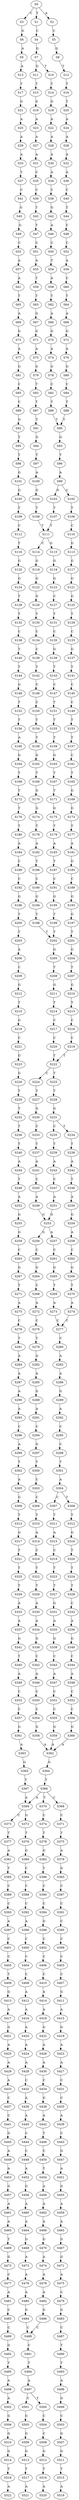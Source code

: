 strict digraph  {
	S0 -> S1 [ label = T ];
	S0 -> S2 [ label = A ];
	S0 -> S3 [ label = C ];
	S1 -> S4 [ label = C ];
	S2 -> S5 [ label = C ];
	S3 -> S6 [ label = G ];
	S4 -> S7 [ label = G ];
	S5 -> S8 [ label = G ];
	S6 -> S9 [ label = A ];
	S7 -> S10 [ label = T ];
	S7 -> S11 [ label = G ];
	S8 -> S12 [ label = T ];
	S9 -> S13 [ label = A ];
	S10 -> S14 [ label = T ];
	S11 -> S15 [ label = T ];
	S12 -> S16 [ label = T ];
	S13 -> S17 [ label = T ];
	S14 -> S18 [ label = G ];
	S15 -> S19 [ label = G ];
	S16 -> S20 [ label = T ];
	S17 -> S21 [ label = G ];
	S18 -> S22 [ label = A ];
	S19 -> S23 [ label = A ];
	S20 -> S24 [ label = A ];
	S21 -> S25 [ label = A ];
	S22 -> S26 [ label = A ];
	S23 -> S27 [ label = A ];
	S24 -> S28 [ label = A ];
	S25 -> S29 [ label = A ];
	S26 -> S30 [ label = A ];
	S27 -> S31 [ label = A ];
	S28 -> S32 [ label = A ];
	S29 -> S33 [ label = A ];
	S30 -> S34 [ label = A ];
	S31 -> S35 [ label = C ];
	S32 -> S36 [ label = A ];
	S33 -> S37 [ label = T ];
	S34 -> S38 [ label = C ];
	S35 -> S39 [ label = C ];
	S36 -> S40 [ label = C ];
	S37 -> S41 [ label = C ];
	S38 -> S42 [ label = G ];
	S39 -> S43 [ label = T ];
	S40 -> S44 [ label = T ];
	S41 -> S45 [ label = G ];
	S42 -> S46 [ label = A ];
	S43 -> S47 [ label = T ];
	S44 -> S48 [ label = C ];
	S45 -> S49 [ label = G ];
	S46 -> S50 [ label = C ];
	S47 -> S51 [ label = C ];
	S48 -> S52 [ label = C ];
	S49 -> S53 [ label = C ];
	S50 -> S54 [ label = T ];
	S51 -> S55 [ label = A ];
	S52 -> S56 [ label = A ];
	S53 -> S57 [ label = A ];
	S54 -> S58 [ label = A ];
	S55 -> S59 [ label = T ];
	S56 -> S60 [ label = C ];
	S57 -> S61 [ label = A ];
	S58 -> S62 [ label = T ];
	S59 -> S63 [ label = T ];
	S60 -> S64 [ label = T ];
	S61 -> S65 [ label = T ];
	S62 -> S66 [ label = A ];
	S63 -> S67 [ label = G ];
	S64 -> S68 [ label = A ];
	S65 -> S69 [ label = A ];
	S66 -> S70 [ label = G ];
	S67 -> S71 [ label = G ];
	S68 -> S72 [ label = G ];
	S69 -> S73 [ label = G ];
	S70 -> S74 [ label = A ];
	S71 -> S75 [ label = A ];
	S72 -> S76 [ label = A ];
	S73 -> S77 [ label = A ];
	S74 -> S78 [ label = G ];
	S75 -> S79 [ label = G ];
	S76 -> S80 [ label = G ];
	S77 -> S81 [ label = G ];
	S78 -> S82 [ label = C ];
	S79 -> S83 [ label = T ];
	S80 -> S84 [ label = C ];
	S81 -> S85 [ label = C ];
	S82 -> S86 [ label = T ];
	S83 -> S87 [ label = T ];
	S84 -> S88 [ label = T ];
	S85 -> S89 [ label = C ];
	S86 -> S90 [ label = T ];
	S87 -> S91 [ label = T ];
	S88 -> S90 [ label = T ];
	S89 -> S92 [ label = G ];
	S90 -> S93 [ label = G ];
	S91 -> S94 [ label = G ];
	S92 -> S95 [ label = T ];
	S93 -> S96 [ label = T ];
	S94 -> S97 [ label = T ];
	S95 -> S98 [ label = T ];
	S96 -> S99 [ label = A ];
	S97 -> S100 [ label = A ];
	S98 -> S101 [ label = G ];
	S99 -> S102 [ label = C ];
	S99 -> S103 [ label = G ];
	S100 -> S104 [ label = G ];
	S101 -> S105 [ label = G ];
	S102 -> S106 [ label = T ];
	S103 -> S107 [ label = T ];
	S104 -> S108 [ label = T ];
	S105 -> S109 [ label = T ];
	S106 -> S110 [ label = C ];
	S107 -> S111 [ label = T ];
	S108 -> S111 [ label = T ];
	S109 -> S112 [ label = C ];
	S110 -> S113 [ label = G ];
	S111 -> S114 [ label = C ];
	S111 -> S115 [ label = G ];
	S112 -> S116 [ label = T ];
	S113 -> S117 [ label = G ];
	S114 -> S118 [ label = G ];
	S115 -> S119 [ label = G ];
	S116 -> S120 [ label = G ];
	S117 -> S121 [ label = G ];
	S118 -> S122 [ label = G ];
	S119 -> S123 [ label = G ];
	S120 -> S124 [ label = G ];
	S121 -> S125 [ label = G ];
	S122 -> S126 [ label = G ];
	S123 -> S127 [ label = C ];
	S124 -> S128 [ label = T ];
	S125 -> S129 [ label = T ];
	S126 -> S130 [ label = T ];
	S127 -> S131 [ label = T ];
	S128 -> S132 [ label = T ];
	S129 -> S133 [ label = C ];
	S130 -> S134 [ label = C ];
	S131 -> S135 [ label = C ];
	S132 -> S136 [ label = C ];
	S133 -> S137 [ label = G ];
	S134 -> S138 [ label = C ];
	S135 -> S139 [ label = G ];
	S136 -> S140 [ label = T ];
	S137 -> S141 [ label = T ];
	S138 -> S142 [ label = T ];
	S139 -> S143 [ label = T ];
	S140 -> S144 [ label = T ];
	S141 -> S145 [ label = C ];
	S142 -> S146 [ label = C ];
	S143 -> S147 [ label = C ];
	S144 -> S148 [ label = G ];
	S145 -> S149 [ label = C ];
	S146 -> S150 [ label = C ];
	S147 -> S151 [ label = T ];
	S148 -> S152 [ label = T ];
	S149 -> S153 [ label = T ];
	S150 -> S154 [ label = T ];
	S151 -> S155 [ label = T ];
	S152 -> S156 [ label = T ];
	S153 -> S157 [ label = T ];
	S154 -> S158 [ label = T ];
	S155 -> S159 [ label = T ];
	S156 -> S160 [ label = A ];
	S157 -> S161 [ label = C ];
	S158 -> S162 [ label = G ];
	S159 -> S163 [ label = G ];
	S160 -> S164 [ label = G ];
	S161 -> S165 [ label = T ];
	S162 -> S166 [ label = T ];
	S163 -> S167 [ label = T ];
	S164 -> S168 [ label = T ];
	S165 -> S169 [ label = G ];
	S166 -> S170 [ label = G ];
	S167 -> S171 [ label = T ];
	S168 -> S172 [ label = T ];
	S169 -> S173 [ label = G ];
	S170 -> S174 [ label = G ];
	S171 -> S175 [ label = G ];
	S172 -> S176 [ label = T ];
	S173 -> S177 [ label = T ];
	S174 -> S178 [ label = T ];
	S175 -> S179 [ label = T ];
	S176 -> S180 [ label = T ];
	S177 -> S181 [ label = A ];
	S178 -> S182 [ label = A ];
	S179 -> S183 [ label = A ];
	S180 -> S184 [ label = A ];
	S181 -> S185 [ label = G ];
	S182 -> S186 [ label = T ];
	S183 -> S187 [ label = T ];
	S184 -> S188 [ label = C ];
	S185 -> S189 [ label = C ];
	S186 -> S190 [ label = C ];
	S187 -> S191 [ label = C ];
	S188 -> S192 [ label = C ];
	S189 -> S193 [ label = G ];
	S190 -> S194 [ label = G ];
	S191 -> S195 [ label = G ];
	S192 -> S196 [ label = G ];
	S193 -> S197 [ label = G ];
	S194 -> S198 [ label = T ];
	S195 -> S199 [ label = T ];
	S196 -> S200 [ label = T ];
	S197 -> S201 [ label = T ];
	S198 -> S202 [ label = T ];
	S199 -> S202 [ label = T ];
	S200 -> S203 [ label = T ];
	S201 -> S204 [ label = G ];
	S202 -> S205 [ label = G ];
	S203 -> S206 [ label = A ];
	S204 -> S207 [ label = T ];
	S205 -> S208 [ label = T ];
	S206 -> S209 [ label = C ];
	S207 -> S210 [ label = G ];
	S208 -> S211 [ label = G ];
	S209 -> S212 [ label = G ];
	S210 -> S213 [ label = T ];
	S211 -> S214 [ label = T ];
	S212 -> S215 [ label = T ];
	S213 -> S216 [ label = C ];
	S214 -> S217 [ label = C ];
	S215 -> S218 [ label = G ];
	S216 -> S219 [ label = C ];
	S217 -> S220 [ label = C ];
	S218 -> S221 [ label = C ];
	S219 -> S222 [ label = T ];
	S220 -> S222 [ label = T ];
	S221 -> S223 [ label = G ];
	S222 -> S224 [ label = C ];
	S222 -> S225 [ label = T ];
	S223 -> S226 [ label = G ];
	S224 -> S227 [ label = T ];
	S225 -> S228 [ label = T ];
	S226 -> S229 [ label = T ];
	S227 -> S230 [ label = G ];
	S228 -> S231 [ label = G ];
	S229 -> S232 [ label = T ];
	S230 -> S233 [ label = C ];
	S231 -> S234 [ label = T ];
	S231 -> S235 [ label = C ];
	S232 -> S236 [ label = T ];
	S233 -> S237 [ label = T ];
	S234 -> S238 [ label = T ];
	S235 -> S239 [ label = T ];
	S236 -> S240 [ label = T ];
	S237 -> S241 [ label = A ];
	S238 -> S242 [ label = A ];
	S239 -> S243 [ label = A ];
	S240 -> S244 [ label = A ];
	S241 -> S245 [ label = C ];
	S242 -> S246 [ label = T ];
	S243 -> S247 [ label = C ];
	S244 -> S248 [ label = T ];
	S245 -> S249 [ label = A ];
	S246 -> S250 [ label = A ];
	S247 -> S251 [ label = A ];
	S248 -> S252 [ label = A ];
	S249 -> S253 [ label = G ];
	S250 -> S254 [ label = G ];
	S251 -> S253 [ label = G ];
	S252 -> S255 [ label = G ];
	S253 -> S256 [ label = G ];
	S253 -> S257 [ label = A ];
	S254 -> S258 [ label = A ];
	S255 -> S259 [ label = G ];
	S256 -> S260 [ label = C ];
	S257 -> S261 [ label = C ];
	S258 -> S262 [ label = C ];
	S259 -> S263 [ label = C ];
	S260 -> S264 [ label = G ];
	S261 -> S265 [ label = G ];
	S262 -> S266 [ label = G ];
	S263 -> S267 [ label = G ];
	S264 -> S268 [ label = C ];
	S265 -> S269 [ label = T ];
	S266 -> S270 [ label = T ];
	S267 -> S271 [ label = T ];
	S268 -> S272 [ label = A ];
	S269 -> S273 [ label = A ];
	S270 -> S274 [ label = A ];
	S271 -> S275 [ label = A ];
	S272 -> S276 [ label = C ];
	S273 -> S277 [ label = C ];
	S274 -> S277 [ label = C ];
	S275 -> S278 [ label = C ];
	S276 -> S279 [ label = T ];
	S277 -> S280 [ label = C ];
	S278 -> S281 [ label = T ];
	S279 -> S282 [ label = A ];
	S280 -> S283 [ label = A ];
	S281 -> S284 [ label = A ];
	S282 -> S285 [ label = A ];
	S283 -> S286 [ label = A ];
	S284 -> S287 [ label = A ];
	S285 -> S288 [ label = G ];
	S286 -> S289 [ label = G ];
	S287 -> S290 [ label = A ];
	S288 -> S291 [ label = A ];
	S289 -> S292 [ label = A ];
	S290 -> S293 [ label = A ];
	S291 -> S294 [ label = C ];
	S292 -> S295 [ label = C ];
	S293 -> S296 [ label = C ];
	S294 -> S297 [ label = G ];
	S295 -> S298 [ label = C ];
	S296 -> S299 [ label = A ];
	S297 -> S300 [ label = T ];
	S298 -> S301 [ label = T ];
	S299 -> S302 [ label = T ];
	S300 -> S303 [ label = C ];
	S301 -> S304 [ label = A ];
	S302 -> S305 [ label = A ];
	S303 -> S306 [ label = C ];
	S304 -> S307 [ label = C ];
	S304 -> S308 [ label = T ];
	S305 -> S309 [ label = G ];
	S306 -> S310 [ label = T ];
	S307 -> S311 [ label = T ];
	S308 -> S312 [ label = T ];
	S309 -> S313 [ label = T ];
	S310 -> S314 [ label = A ];
	S311 -> S315 [ label = A ];
	S312 -> S316 [ label = G ];
	S313 -> S317 [ label = G ];
	S314 -> S318 [ label = C ];
	S315 -> S319 [ label = C ];
	S316 -> S320 [ label = T ];
	S317 -> S321 [ label = T ];
	S318 -> S322 [ label = T ];
	S319 -> S323 [ label = T ];
	S320 -> S324 [ label = T ];
	S321 -> S325 [ label = T ];
	S322 -> S326 [ label = T ];
	S323 -> S327 [ label = T ];
	S324 -> S328 [ label = T ];
	S325 -> S329 [ label = T ];
	S326 -> S330 [ label = A ];
	S327 -> S331 [ label = G ];
	S328 -> S332 [ label = C ];
	S329 -> S333 [ label = A ];
	S330 -> S334 [ label = A ];
	S331 -> S335 [ label = A ];
	S332 -> S336 [ label = A ];
	S333 -> S337 [ label = A ];
	S334 -> S338 [ label = G ];
	S335 -> S339 [ label = G ];
	S336 -> S340 [ label = G ];
	S337 -> S341 [ label = G ];
	S338 -> S342 [ label = C ];
	S339 -> S343 [ label = C ];
	S340 -> S344 [ label = C ];
	S341 -> S345 [ label = T ];
	S342 -> S346 [ label = A ];
	S343 -> S347 [ label = A ];
	S344 -> S348 [ label = A ];
	S345 -> S349 [ label = A ];
	S346 -> S350 [ label = C ];
	S347 -> S351 [ label = C ];
	S348 -> S352 [ label = C ];
	S349 -> S353 [ label = C ];
	S350 -> S354 [ label = C ];
	S351 -> S355 [ label = C ];
	S352 -> S356 [ label = C ];
	S353 -> S357 [ label = C ];
	S354 -> S358 [ label = G ];
	S355 -> S359 [ label = G ];
	S356 -> S360 [ label = G ];
	S357 -> S361 [ label = G ];
	S358 -> S362 [ label = A ];
	S359 -> S362 [ label = A ];
	S360 -> S362 [ label = A ];
	S361 -> S363 [ label = A ];
	S362 -> S364 [ label = G ];
	S363 -> S365 [ label = G ];
	S364 -> S366 [ label = T ];
	S365 -> S367 [ label = T ];
	S366 -> S368 [ label = C ];
	S366 -> S369 [ label = A ];
	S366 -> S370 [ label = T ];
	S367 -> S369 [ label = A ];
	S368 -> S371 [ label = C ];
	S369 -> S372 [ label = G ];
	S369 -> S373 [ label = C ];
	S370 -> S374 [ label = C ];
	S371 -> S375 [ label = T ];
	S372 -> S376 [ label = T ];
	S373 -> S377 [ label = T ];
	S374 -> S378 [ label = T ];
	S375 -> S379 [ label = A ];
	S376 -> S380 [ label = G ];
	S377 -> S381 [ label = A ];
	S378 -> S382 [ label = G ];
	S379 -> S383 [ label = G ];
	S380 -> S384 [ label = C ];
	S381 -> S385 [ label = T ];
	S382 -> S386 [ label = T ];
	S383 -> S387 [ label = C ];
	S384 -> S388 [ label = C ];
	S385 -> S389 [ label = C ];
	S386 -> S390 [ label = C ];
	S387 -> S391 [ label = C ];
	S388 -> S392 [ label = C ];
	S389 -> S393 [ label = C ];
	S390 -> S394 [ label = C ];
	S391 -> S395 [ label = C ];
	S392 -> S396 [ label = A ];
	S393 -> S397 [ label = A ];
	S394 -> S398 [ label = G ];
	S395 -> S399 [ label = C ];
	S396 -> S400 [ label = C ];
	S397 -> S401 [ label = C ];
	S398 -> S402 [ label = C ];
	S399 -> S403 [ label = C ];
	S400 -> S404 [ label = C ];
	S401 -> S405 [ label = C ];
	S402 -> S406 [ label = C ];
	S403 -> S407 [ label = C ];
	S404 -> S408 [ label = C ];
	S405 -> S409 [ label = T ];
	S406 -> S410 [ label = C ];
	S407 -> S411 [ label = G ];
	S408 -> S412 [ label = A ];
	S409 -> S413 [ label = G ];
	S410 -> S414 [ label = A ];
	S411 -> S415 [ label = A ];
	S412 -> S416 [ label = A ];
	S413 -> S417 [ label = A ];
	S414 -> S418 [ label = A ];
	S415 -> S419 [ label = G ];
	S416 -> S420 [ label = A ];
	S417 -> S421 [ label = G ];
	S418 -> S422 [ label = G ];
	S419 -> S423 [ label = A ];
	S420 -> S424 [ label = A ];
	S421 -> S425 [ label = A ];
	S422 -> S426 [ label = A ];
	S423 -> S427 [ label = A ];
	S424 -> S428 [ label = A ];
	S425 -> S429 [ label = A ];
	S426 -> S430 [ label = A ];
	S427 -> S431 [ label = C ];
	S428 -> S432 [ label = C ];
	S429 -> S433 [ label = A ];
	S430 -> S434 [ label = C ];
	S431 -> S435 [ label = C ];
	S432 -> S436 [ label = A ];
	S433 -> S437 [ label = C ];
	S434 -> S438 [ label = G ];
	S435 -> S439 [ label = A ];
	S436 -> S440 [ label = A ];
	S437 -> S441 [ label = C ];
	S438 -> S442 [ label = A ];
	S439 -> S443 [ label = C ];
	S440 -> S444 [ label = C ];
	S441 -> S445 [ label = G ];
	S442 -> S446 [ label = T ];
	S443 -> S447 [ label = G ];
	S444 -> S448 [ label = C ];
	S445 -> S449 [ label = A ];
	S446 -> S450 [ label = C ];
	S447 -> S451 [ label = A ];
	S448 -> S452 [ label = A ];
	S449 -> S453 [ label = A ];
	S450 -> S454 [ label = T ];
	S451 -> S455 [ label = G ];
	S452 -> S456 [ label = G ];
	S453 -> S457 [ label = G ];
	S454 -> S458 [ label = A ];
	S455 -> S459 [ label = A ];
	S456 -> S460 [ label = A ];
	S457 -> S461 [ label = A ];
	S458 -> S462 [ label = A ];
	S459 -> S463 [ label = A ];
	S460 -> S464 [ label = A ];
	S461 -> S465 [ label = A ];
	S462 -> S466 [ label = A ];
	S463 -> S467 [ label = G ];
	S464 -> S468 [ label = G ];
	S465 -> S469 [ label = T ];
	S466 -> S470 [ label = G ];
	S467 -> S471 [ label = G ];
	S468 -> S472 [ label = A ];
	S469 -> S473 [ label = G ];
	S470 -> S474 [ label = A ];
	S471 -> S475 [ label = A ];
	S472 -> S476 [ label = A ];
	S473 -> S477 [ label = C ];
	S474 -> S478 [ label = A ];
	S475 -> S479 [ label = C ];
	S476 -> S480 [ label = A ];
	S477 -> S481 [ label = A ];
	S478 -> S482 [ label = A ];
	S479 -> S483 [ label = G ];
	S480 -> S484 [ label = G ];
	S481 -> S485 [ label = C ];
	S482 -> S486 [ label = G ];
	S483 -> S487 [ label = C ];
	S484 -> S488 [ label = C ];
	S485 -> S489 [ label = C ];
	S486 -> S488 [ label = C ];
	S487 -> S490 [ label = T ];
	S488 -> S491 [ label = C ];
	S489 -> S492 [ label = G ];
	S490 -> S493 [ label = T ];
	S491 -> S494 [ label = T ];
	S492 -> S495 [ label = T ];
	S493 -> S496 [ label = A ];
	S494 -> S497 [ label = A ];
	S495 -> S498 [ label = A ];
	S496 -> S499 [ label = G ];
	S497 -> S500 [ label = T ];
	S497 -> S501 [ label = C ];
	S498 -> S502 [ label = A ];
	S499 -> S503 [ label = C ];
	S500 -> S504 [ label = C ];
	S501 -> S505 [ label = G ];
	S502 -> S506 [ label = G ];
	S503 -> S507 [ label = G ];
	S504 -> S508 [ label = C ];
	S505 -> S509 [ label = G ];
	S506 -> S510 [ label = G ];
	S507 -> S511 [ label = G ];
	S508 -> S512 [ label = G ];
	S509 -> S513 [ label = G ];
	S510 -> S514 [ label = G ];
	S511 -> S515 [ label = T ];
	S512 -> S516 [ label = T ];
	S513 -> S517 [ label = T ];
	S514 -> S518 [ label = T ];
	S515 -> S519 [ label = A ];
	S516 -> S520 [ label = A ];
	S517 -> S521 [ label = A ];
	S518 -> S522 [ label = A ];
}
